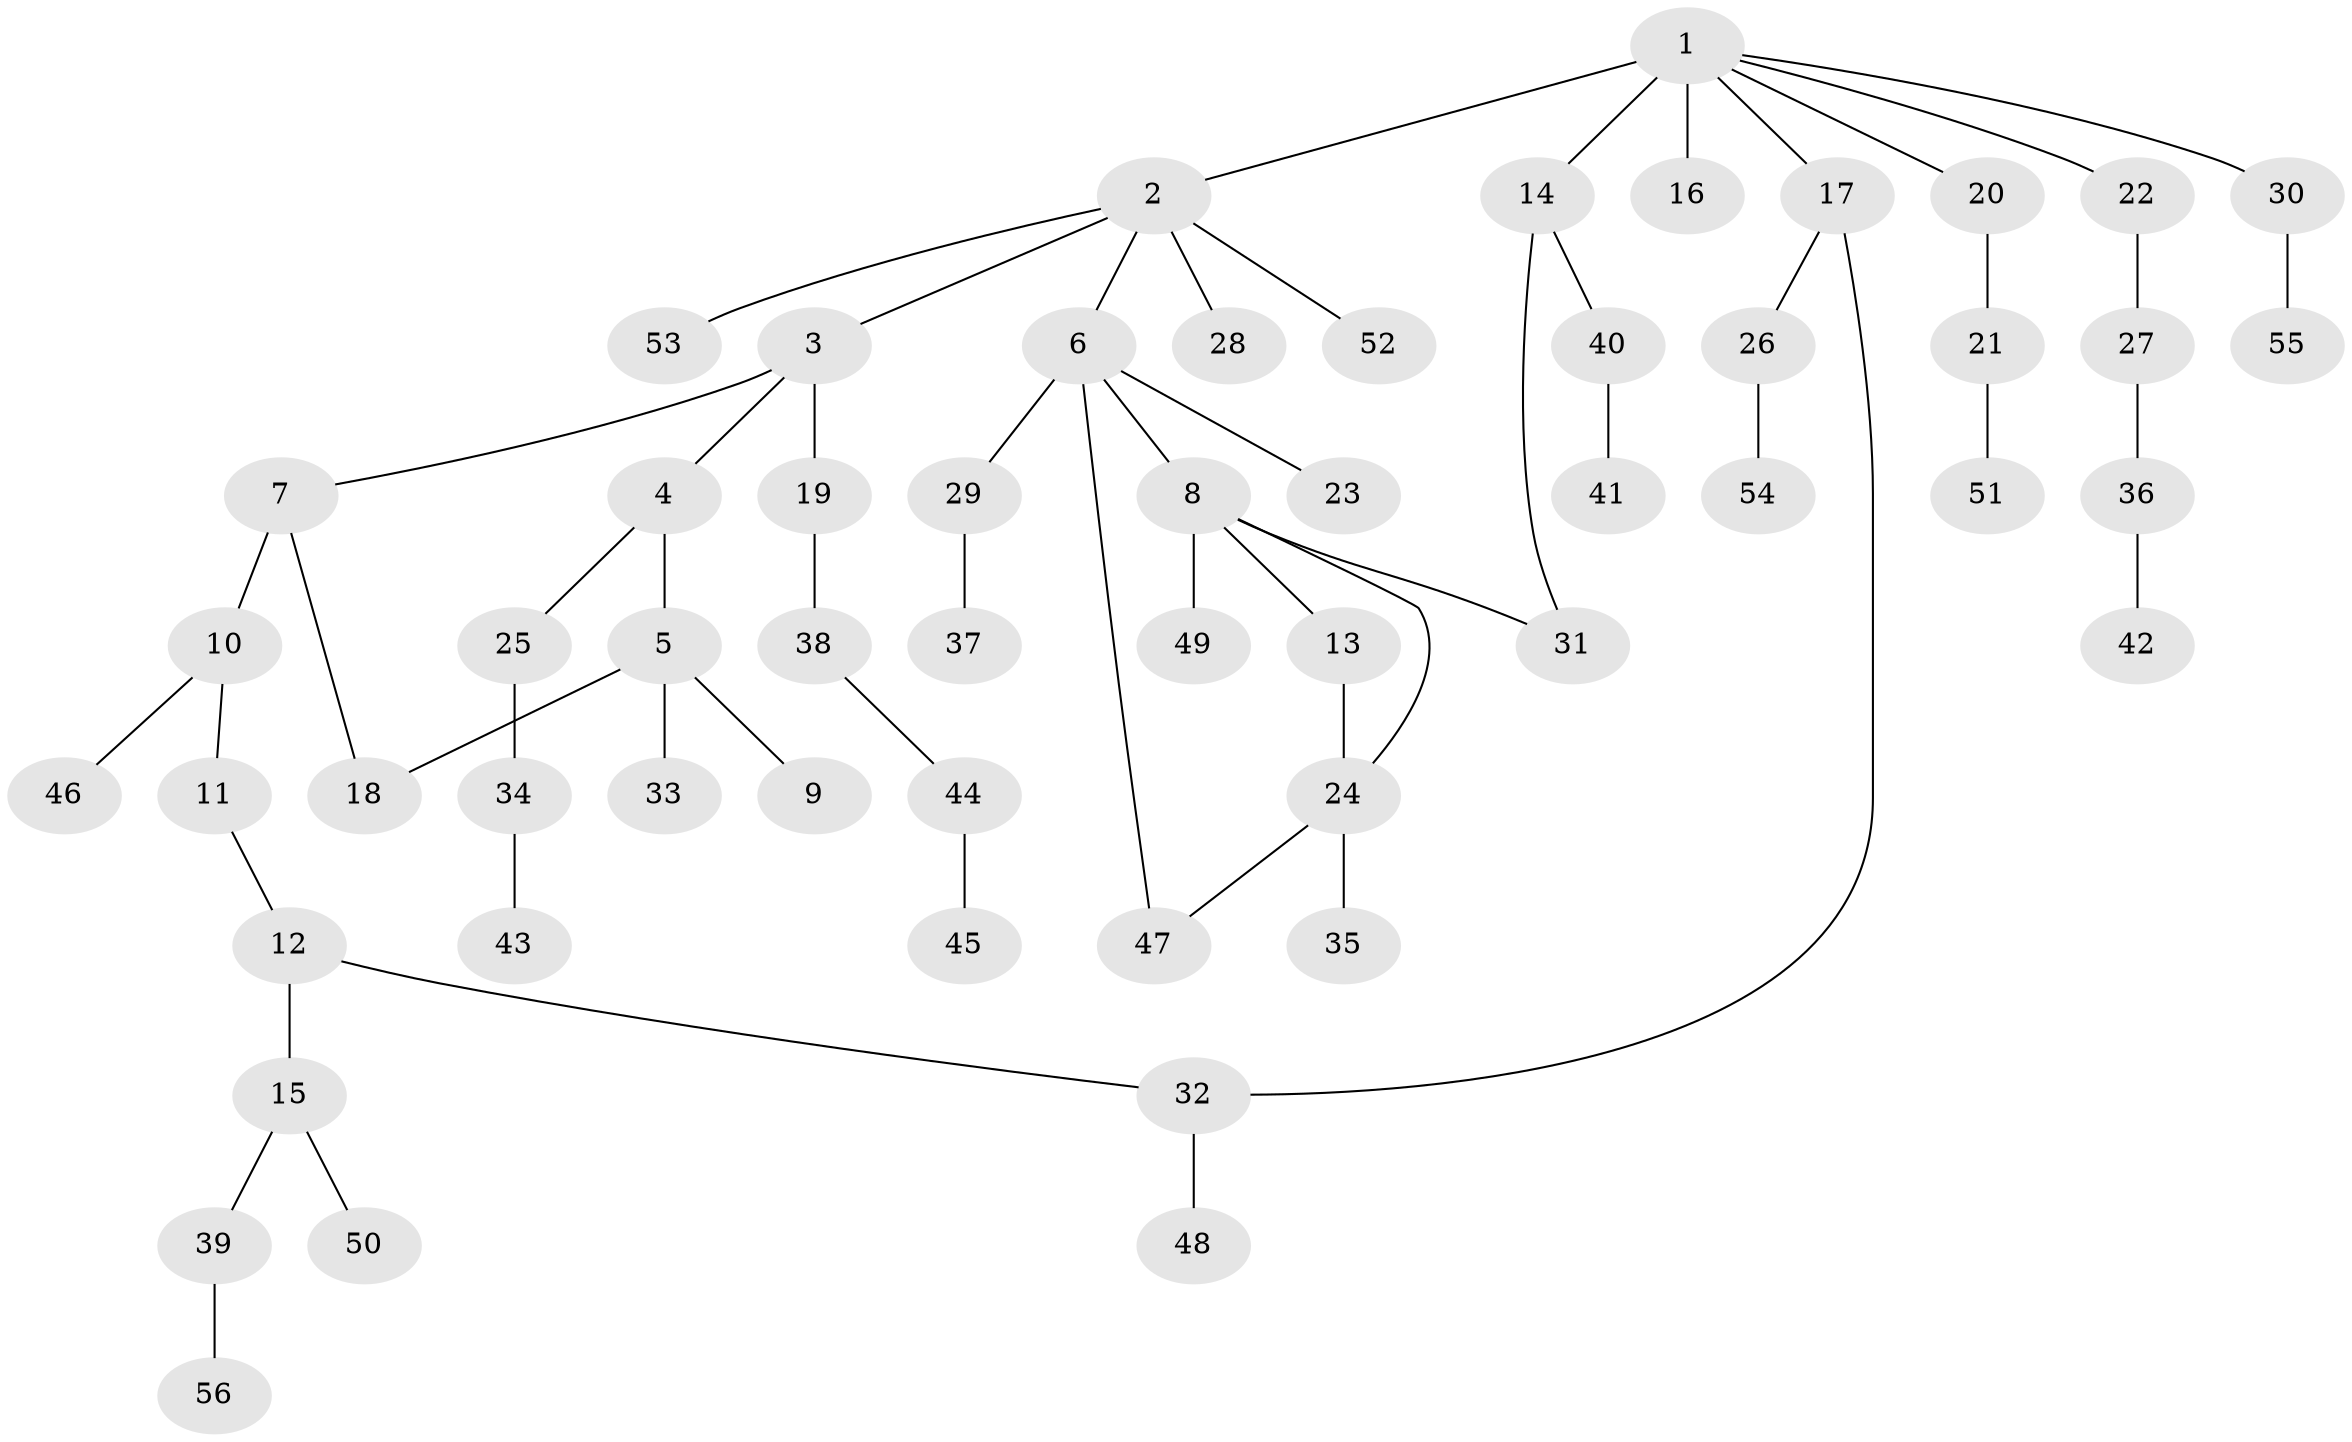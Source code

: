 // original degree distribution, {10: 0.009259259259259259, 7: 0.018518518518518517, 5: 0.018518518518518517, 3: 0.19444444444444445, 4: 0.07407407407407407, 2: 0.21296296296296297, 1: 0.4722222222222222}
// Generated by graph-tools (version 1.1) at 2025/34/03/09/25 02:34:02]
// undirected, 56 vertices, 60 edges
graph export_dot {
graph [start="1"]
  node [color=gray90,style=filled];
  1;
  2;
  3;
  4;
  5;
  6;
  7;
  8;
  9;
  10;
  11;
  12;
  13;
  14;
  15;
  16;
  17;
  18;
  19;
  20;
  21;
  22;
  23;
  24;
  25;
  26;
  27;
  28;
  29;
  30;
  31;
  32;
  33;
  34;
  35;
  36;
  37;
  38;
  39;
  40;
  41;
  42;
  43;
  44;
  45;
  46;
  47;
  48;
  49;
  50;
  51;
  52;
  53;
  54;
  55;
  56;
  1 -- 2 [weight=1.0];
  1 -- 14 [weight=3.0];
  1 -- 16 [weight=1.0];
  1 -- 17 [weight=1.0];
  1 -- 20 [weight=1.0];
  1 -- 22 [weight=1.0];
  1 -- 30 [weight=1.0];
  2 -- 3 [weight=1.0];
  2 -- 6 [weight=1.0];
  2 -- 28 [weight=1.0];
  2 -- 52 [weight=1.0];
  2 -- 53 [weight=1.0];
  3 -- 4 [weight=1.0];
  3 -- 7 [weight=1.0];
  3 -- 19 [weight=1.0];
  4 -- 5 [weight=1.0];
  4 -- 25 [weight=1.0];
  5 -- 9 [weight=1.0];
  5 -- 18 [weight=1.0];
  5 -- 33 [weight=2.0];
  6 -- 8 [weight=2.0];
  6 -- 23 [weight=1.0];
  6 -- 29 [weight=1.0];
  6 -- 47 [weight=1.0];
  7 -- 10 [weight=2.0];
  7 -- 18 [weight=1.0];
  8 -- 13 [weight=1.0];
  8 -- 24 [weight=1.0];
  8 -- 31 [weight=1.0];
  8 -- 49 [weight=1.0];
  10 -- 11 [weight=1.0];
  10 -- 46 [weight=1.0];
  11 -- 12 [weight=1.0];
  12 -- 15 [weight=1.0];
  12 -- 32 [weight=1.0];
  13 -- 24 [weight=1.0];
  14 -- 31 [weight=1.0];
  14 -- 40 [weight=1.0];
  15 -- 39 [weight=1.0];
  15 -- 50 [weight=1.0];
  17 -- 26 [weight=1.0];
  17 -- 32 [weight=1.0];
  19 -- 38 [weight=1.0];
  20 -- 21 [weight=1.0];
  21 -- 51 [weight=1.0];
  22 -- 27 [weight=2.0];
  24 -- 35 [weight=2.0];
  24 -- 47 [weight=1.0];
  25 -- 34 [weight=1.0];
  26 -- 54 [weight=1.0];
  27 -- 36 [weight=1.0];
  29 -- 37 [weight=2.0];
  30 -- 55 [weight=1.0];
  32 -- 48 [weight=1.0];
  34 -- 43 [weight=3.0];
  36 -- 42 [weight=1.0];
  38 -- 44 [weight=2.0];
  39 -- 56 [weight=1.0];
  40 -- 41 [weight=2.0];
  44 -- 45 [weight=1.0];
}

